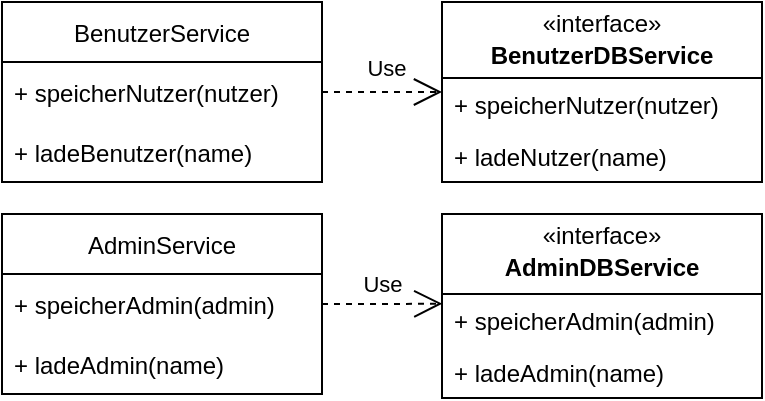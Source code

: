 <mxfile version="15.4.0" type="device"><diagram id="XBAXKxNfd_ylL5v29V68" name="Seite-1"><mxGraphModel dx="440" dy="463" grid="1" gridSize="10" guides="1" tooltips="1" connect="1" arrows="1" fold="1" page="1" pageScale="1" pageWidth="827" pageHeight="1169" math="0" shadow="0"><root><mxCell id="0"/><mxCell id="1" parent="0"/><mxCell id="NjfGi7KKhj3kzJIku5FV-14" value="" style="group" parent="1" vertex="1" connectable="0"><mxGeometry x="430" y="114" width="160" height="90" as="geometry"/></mxCell><mxCell id="NjfGi7KKhj3kzJIku5FV-19" value="" style="group" parent="NjfGi7KKhj3kzJIku5FV-14" vertex="1" connectable="0"><mxGeometry width="160" height="90" as="geometry"/></mxCell><mxCell id="NjfGi7KKhj3kzJIku5FV-25" value="" style="group" parent="NjfGi7KKhj3kzJIku5FV-19" vertex="1" connectable="0"><mxGeometry width="160" height="90" as="geometry"/></mxCell><mxCell id="NjfGi7KKhj3kzJIku5FV-8" value="" style="swimlane;fontStyle=0;childLayout=stackLayout;horizontal=1;startSize=38;fillColor=none;horizontalStack=0;resizeParent=1;resizeParentMax=0;resizeLast=0;collapsible=1;marginBottom=0;" parent="NjfGi7KKhj3kzJIku5FV-25" vertex="1"><mxGeometry width="160" height="90" as="geometry"><mxRectangle width="50" height="40" as="alternateBounds"/></mxGeometry></mxCell><mxCell id="NjfGi7KKhj3kzJIku5FV-11" value="+ speicherNutzer(nutzer)" style="text;strokeColor=none;fillColor=none;align=left;verticalAlign=middle;spacingLeft=4;spacingRight=4;overflow=hidden;rotatable=0;points=[[0,0.5],[1,0.5]];portConstraint=eastwest;" parent="NjfGi7KKhj3kzJIku5FV-8" vertex="1"><mxGeometry y="38" width="160" height="26" as="geometry"/></mxCell><mxCell id="NjfGi7KKhj3kzJIku5FV-16" value="+ ladeNutzer(name)" style="text;strokeColor=none;fillColor=none;align=left;verticalAlign=middle;spacingLeft=4;spacingRight=4;overflow=hidden;rotatable=0;points=[[0,0.5],[1,0.5]];portConstraint=eastwest;" parent="NjfGi7KKhj3kzJIku5FV-8" vertex="1"><mxGeometry y="64" width="160" height="26" as="geometry"/></mxCell><mxCell id="NjfGi7KKhj3kzJIku5FV-12" value="BenutzerDBService" style="text;align=center;fontStyle=1;verticalAlign=middle;spacingLeft=3;spacingRight=3;strokeColor=none;rotatable=0;points=[[0,0.5],[1,0.5]];portConstraint=eastwest;" parent="NjfGi7KKhj3kzJIku5FV-25" vertex="1"><mxGeometry x="10" y="18.004" width="140" height="16.122" as="geometry"/></mxCell><mxCell id="NjfGi7KKhj3kzJIku5FV-13" value="&lt;span&gt;«interface»&lt;/span&gt;" style="text;html=1;strokeColor=none;fillColor=none;align=center;verticalAlign=middle;whiteSpace=wrap;rounded=0;" parent="NjfGi7KKhj3kzJIku5FV-25" vertex="1"><mxGeometry x="10" y="3.997" width="140" height="14.882" as="geometry"/></mxCell><mxCell id="vCA6h9teD-eTVQteBIi--24" value="BenutzerService" style="swimlane;fontStyle=0;childLayout=stackLayout;horizontal=1;startSize=30;horizontalStack=0;resizeParent=1;resizeParentMax=0;resizeLast=0;collapsible=1;marginBottom=0;" parent="1" vertex="1"><mxGeometry x="210" y="114" width="160" height="90" as="geometry"><mxRectangle x="210" y="114" width="120" height="30" as="alternateBounds"/></mxGeometry></mxCell><mxCell id="vCA6h9teD-eTVQteBIi--25" value="+ speicherNutzer(nutzer)" style="text;strokeColor=none;fillColor=none;align=left;verticalAlign=middle;spacingLeft=4;spacingRight=4;overflow=hidden;points=[[0,0.5],[1,0.5]];portConstraint=eastwest;rotatable=0;" parent="vCA6h9teD-eTVQteBIi--24" vertex="1"><mxGeometry y="30" width="160" height="30" as="geometry"/></mxCell><mxCell id="NjfGi7KKhj3kzJIku5FV-15" value="+ ladeBenutzer(name)" style="text;strokeColor=none;fillColor=none;align=left;verticalAlign=middle;spacingLeft=4;spacingRight=4;overflow=hidden;points=[[0,0.5],[1,0.5]];portConstraint=eastwest;rotatable=0;" parent="vCA6h9teD-eTVQteBIi--24" vertex="1"><mxGeometry y="60" width="160" height="30" as="geometry"/></mxCell><mxCell id="NjfGi7KKhj3kzJIku5FV-21" value="AdminService" style="swimlane;fontStyle=0;childLayout=stackLayout;horizontal=1;startSize=30;horizontalStack=0;resizeParent=1;resizeParentMax=0;resizeLast=0;collapsible=1;marginBottom=0;" parent="1" vertex="1"><mxGeometry x="210" y="220" width="160" height="90" as="geometry"><mxRectangle x="210" y="220" width="110" height="30" as="alternateBounds"/></mxGeometry></mxCell><mxCell id="NjfGi7KKhj3kzJIku5FV-22" value="+ speicherAdmin(admin)" style="text;strokeColor=none;fillColor=none;align=left;verticalAlign=middle;spacingLeft=4;spacingRight=4;overflow=hidden;points=[[0,0.5],[1,0.5]];portConstraint=eastwest;rotatable=0;" parent="NjfGi7KKhj3kzJIku5FV-21" vertex="1"><mxGeometry y="30" width="160" height="30" as="geometry"/></mxCell><mxCell id="NjfGi7KKhj3kzJIku5FV-23" value="+ ladeAdmin(name)" style="text;strokeColor=none;fillColor=none;align=left;verticalAlign=middle;spacingLeft=4;spacingRight=4;overflow=hidden;points=[[0,0.5],[1,0.5]];portConstraint=eastwest;rotatable=0;" parent="NjfGi7KKhj3kzJIku5FV-21" vertex="1"><mxGeometry y="60" width="160" height="30" as="geometry"/></mxCell><mxCell id="NjfGi7KKhj3kzJIku5FV-26" value="Use" style="endArrow=open;endSize=12;dashed=1;html=1;rounded=0;edgeStyle=orthogonalEdgeStyle;exitX=1;exitY=0.5;exitDx=0;exitDy=0;entryX=0;entryY=0.5;entryDx=0;entryDy=0;" parent="1" source="vCA6h9teD-eTVQteBIi--24" target="NjfGi7KKhj3kzJIku5FV-8" edge="1"><mxGeometry x="0.062" y="12" width="160" relative="1" as="geometry"><mxPoint x="390" y="80" as="sourcePoint"/><mxPoint x="420" y="150" as="targetPoint"/><Array as="points"><mxPoint x="380" y="159"/><mxPoint x="380" y="159"/></Array><mxPoint as="offset"/></mxGeometry></mxCell><mxCell id="NjfGi7KKhj3kzJIku5FV-27" value="Use" style="endArrow=open;endSize=12;dashed=1;html=1;rounded=0;edgeStyle=orthogonalEdgeStyle;exitX=1;exitY=0.5;exitDx=0;exitDy=0;entryX=0.001;entryY=0.68;entryDx=0;entryDy=0;entryPerimeter=0;" parent="1" source="NjfGi7KKhj3kzJIku5FV-21" edge="1"><mxGeometry x="0.001" y="10" width="160" relative="1" as="geometry"><mxPoint x="340" y="139" as="sourcePoint"/><mxPoint x="430.16" y="264.842" as="targetPoint"/><mxPoint as="offset"/></mxGeometry></mxCell><mxCell id="1WcoBjlb5amTP7EHeE0N-11" value="" style="group" parent="1" vertex="1" connectable="0"><mxGeometry x="430" y="220" width="160" height="90" as="geometry"/></mxCell><mxCell id="1WcoBjlb5amTP7EHeE0N-12" value="" style="group" parent="1WcoBjlb5amTP7EHeE0N-11" vertex="1" connectable="0"><mxGeometry width="160" height="90" as="geometry"/></mxCell><mxCell id="1WcoBjlb5amTP7EHeE0N-13" value="" style="group" parent="1WcoBjlb5amTP7EHeE0N-12" vertex="1" connectable="0"><mxGeometry width="160" height="90" as="geometry"/></mxCell><mxCell id="1WcoBjlb5amTP7EHeE0N-14" value="" style="swimlane;fontStyle=0;childLayout=stackLayout;horizontal=1;startSize=40;fillColor=none;horizontalStack=0;resizeParent=1;resizeParentMax=0;resizeLast=0;collapsible=1;marginBottom=0;" parent="1WcoBjlb5amTP7EHeE0N-13" vertex="1"><mxGeometry width="160" height="92" as="geometry"><mxRectangle width="50" height="40" as="alternateBounds"/></mxGeometry></mxCell><mxCell id="1WcoBjlb5amTP7EHeE0N-15" value="+ speicherAdmin(admin)" style="text;strokeColor=none;fillColor=none;align=left;verticalAlign=middle;spacingLeft=4;spacingRight=4;overflow=hidden;rotatable=0;points=[[0,0.5],[1,0.5]];portConstraint=eastwest;" parent="1WcoBjlb5amTP7EHeE0N-14" vertex="1"><mxGeometry y="40" width="160" height="26" as="geometry"/></mxCell><mxCell id="1WcoBjlb5amTP7EHeE0N-16" value="+ ladeAdmin(name)" style="text;strokeColor=none;fillColor=none;align=left;verticalAlign=middle;spacingLeft=4;spacingRight=4;overflow=hidden;rotatable=0;points=[[0,0.5],[1,0.5]];portConstraint=eastwest;" parent="1WcoBjlb5amTP7EHeE0N-14" vertex="1"><mxGeometry y="66" width="160" height="26" as="geometry"/></mxCell><mxCell id="1WcoBjlb5amTP7EHeE0N-17" value="AdminDBService" style="text;align=center;fontStyle=1;verticalAlign=middle;spacingLeft=3;spacingRight=3;strokeColor=none;rotatable=0;points=[[0,0.5],[1,0.5]];portConstraint=eastwest;" parent="1WcoBjlb5amTP7EHeE0N-13" vertex="1"><mxGeometry x="10" y="18.004" width="140" height="16.122" as="geometry"/></mxCell><mxCell id="1WcoBjlb5amTP7EHeE0N-18" value="&lt;span&gt;«interface»&lt;/span&gt;" style="text;html=1;strokeColor=none;fillColor=none;align=center;verticalAlign=middle;whiteSpace=wrap;rounded=0;" parent="1WcoBjlb5amTP7EHeE0N-13" vertex="1"><mxGeometry x="10" y="3.997" width="140" height="14.882" as="geometry"/></mxCell></root></mxGraphModel></diagram></mxfile>